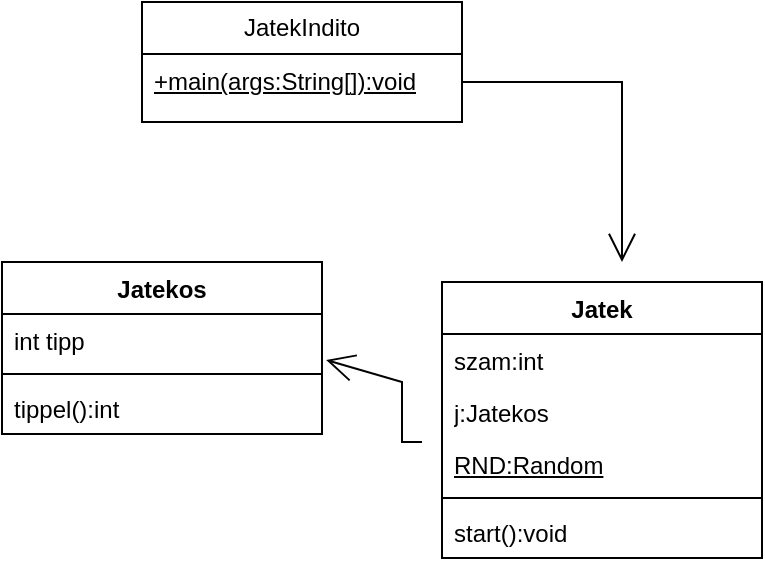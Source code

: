 <mxfile version="26.0.15">
  <diagram name="1 oldal" id="kqHT6aHN5oCtOVItXd98">
    <mxGraphModel dx="519" dy="522" grid="1" gridSize="10" guides="1" tooltips="1" connect="1" arrows="1" fold="1" page="1" pageScale="1" pageWidth="827" pageHeight="1169" math="0" shadow="0">
      <root>
        <mxCell id="0" />
        <mxCell id="1" parent="0" />
        <mxCell id="mcVopvcwJr4Opnihg5bs-1" value="JatekIndito" style="swimlane;fontStyle=0;childLayout=stackLayout;horizontal=1;startSize=26;fillColor=none;horizontalStack=0;resizeParent=1;resizeParentMax=0;resizeLast=0;collapsible=1;marginBottom=0;whiteSpace=wrap;html=1;" vertex="1" parent="1">
          <mxGeometry x="70" y="270" width="160" height="60" as="geometry" />
        </mxCell>
        <mxCell id="mcVopvcwJr4Opnihg5bs-2" value="&lt;u&gt;+main(args:String[]):void&lt;/u&gt;" style="text;strokeColor=none;fillColor=none;align=left;verticalAlign=top;spacingLeft=4;spacingRight=4;overflow=hidden;rotatable=0;points=[[0,0.5],[1,0.5]];portConstraint=eastwest;whiteSpace=wrap;html=1;" vertex="1" parent="mcVopvcwJr4Opnihg5bs-1">
          <mxGeometry y="26" width="160" height="34" as="geometry" />
        </mxCell>
        <mxCell id="mcVopvcwJr4Opnihg5bs-5" value="Jatek" style="swimlane;fontStyle=1;align=center;verticalAlign=top;childLayout=stackLayout;horizontal=1;startSize=26;horizontalStack=0;resizeParent=1;resizeParentMax=0;resizeLast=0;collapsible=1;marginBottom=0;whiteSpace=wrap;html=1;" vertex="1" parent="1">
          <mxGeometry x="220" y="410" width="160" height="138" as="geometry" />
        </mxCell>
        <mxCell id="mcVopvcwJr4Opnihg5bs-6" value="szam:int" style="text;strokeColor=none;fillColor=none;align=left;verticalAlign=top;spacingLeft=4;spacingRight=4;overflow=hidden;rotatable=0;points=[[0,0.5],[1,0.5]];portConstraint=eastwest;whiteSpace=wrap;html=1;" vertex="1" parent="mcVopvcwJr4Opnihg5bs-5">
          <mxGeometry y="26" width="160" height="26" as="geometry" />
        </mxCell>
        <mxCell id="mcVopvcwJr4Opnihg5bs-18" value="j:Jatekos" style="text;strokeColor=none;fillColor=none;align=left;verticalAlign=top;spacingLeft=4;spacingRight=4;overflow=hidden;rotatable=0;points=[[0,0.5],[1,0.5]];portConstraint=eastwest;whiteSpace=wrap;html=1;" vertex="1" parent="mcVopvcwJr4Opnihg5bs-5">
          <mxGeometry y="52" width="160" height="26" as="geometry" />
        </mxCell>
        <mxCell id="mcVopvcwJr4Opnihg5bs-19" value="&lt;u&gt;RND:Random&lt;/u&gt;" style="text;strokeColor=none;fillColor=none;align=left;verticalAlign=top;spacingLeft=4;spacingRight=4;overflow=hidden;rotatable=0;points=[[0,0.5],[1,0.5]];portConstraint=eastwest;whiteSpace=wrap;html=1;" vertex="1" parent="mcVopvcwJr4Opnihg5bs-5">
          <mxGeometry y="78" width="160" height="26" as="geometry" />
        </mxCell>
        <mxCell id="mcVopvcwJr4Opnihg5bs-7" value="" style="line;strokeWidth=1;fillColor=none;align=left;verticalAlign=middle;spacingTop=-1;spacingLeft=3;spacingRight=3;rotatable=0;labelPosition=right;points=[];portConstraint=eastwest;strokeColor=inherit;" vertex="1" parent="mcVopvcwJr4Opnihg5bs-5">
          <mxGeometry y="104" width="160" height="8" as="geometry" />
        </mxCell>
        <mxCell id="mcVopvcwJr4Opnihg5bs-8" value="start():void" style="text;strokeColor=none;fillColor=none;align=left;verticalAlign=top;spacingLeft=4;spacingRight=4;overflow=hidden;rotatable=0;points=[[0,0.5],[1,0.5]];portConstraint=eastwest;whiteSpace=wrap;html=1;" vertex="1" parent="mcVopvcwJr4Opnihg5bs-5">
          <mxGeometry y="112" width="160" height="26" as="geometry" />
        </mxCell>
        <mxCell id="mcVopvcwJr4Opnihg5bs-9" value="Jatekos" style="swimlane;fontStyle=1;align=center;verticalAlign=top;childLayout=stackLayout;horizontal=1;startSize=26;horizontalStack=0;resizeParent=1;resizeParentMax=0;resizeLast=0;collapsible=1;marginBottom=0;whiteSpace=wrap;html=1;" vertex="1" parent="1">
          <mxGeometry y="400" width="160" height="86" as="geometry" />
        </mxCell>
        <mxCell id="mcVopvcwJr4Opnihg5bs-10" value="int tipp" style="text;strokeColor=none;fillColor=none;align=left;verticalAlign=top;spacingLeft=4;spacingRight=4;overflow=hidden;rotatable=0;points=[[0,0.5],[1,0.5]];portConstraint=eastwest;whiteSpace=wrap;html=1;" vertex="1" parent="mcVopvcwJr4Opnihg5bs-9">
          <mxGeometry y="26" width="160" height="26" as="geometry" />
        </mxCell>
        <mxCell id="mcVopvcwJr4Opnihg5bs-11" value="" style="line;strokeWidth=1;fillColor=none;align=left;verticalAlign=middle;spacingTop=-1;spacingLeft=3;spacingRight=3;rotatable=0;labelPosition=right;points=[];portConstraint=eastwest;strokeColor=inherit;" vertex="1" parent="mcVopvcwJr4Opnihg5bs-9">
          <mxGeometry y="52" width="160" height="8" as="geometry" />
        </mxCell>
        <mxCell id="mcVopvcwJr4Opnihg5bs-12" value="tippel():int" style="text;strokeColor=none;fillColor=none;align=left;verticalAlign=top;spacingLeft=4;spacingRight=4;overflow=hidden;rotatable=0;points=[[0,0.5],[1,0.5]];portConstraint=eastwest;whiteSpace=wrap;html=1;" vertex="1" parent="mcVopvcwJr4Opnihg5bs-9">
          <mxGeometry y="60" width="160" height="26" as="geometry" />
        </mxCell>
        <mxCell id="mcVopvcwJr4Opnihg5bs-21" value="" style="endArrow=open;endFill=1;endSize=12;html=1;rounded=0;entryX=1.013;entryY=0.885;entryDx=0;entryDy=0;entryPerimeter=0;" edge="1" parent="1" target="mcVopvcwJr4Opnihg5bs-10">
          <mxGeometry width="160" relative="1" as="geometry">
            <mxPoint x="210" y="490" as="sourcePoint" />
            <mxPoint x="120" y="510" as="targetPoint" />
            <Array as="points">
              <mxPoint x="200" y="490" />
              <mxPoint x="200" y="460" />
            </Array>
          </mxGeometry>
        </mxCell>
        <mxCell id="mcVopvcwJr4Opnihg5bs-22" value="" style="endArrow=open;endFill=1;endSize=12;html=1;rounded=0;" edge="1" parent="1">
          <mxGeometry width="160" relative="1" as="geometry">
            <mxPoint x="230" y="310" as="sourcePoint" />
            <mxPoint x="310" y="400" as="targetPoint" />
            <Array as="points">
              <mxPoint x="310" y="310" />
            </Array>
          </mxGeometry>
        </mxCell>
      </root>
    </mxGraphModel>
  </diagram>
</mxfile>
